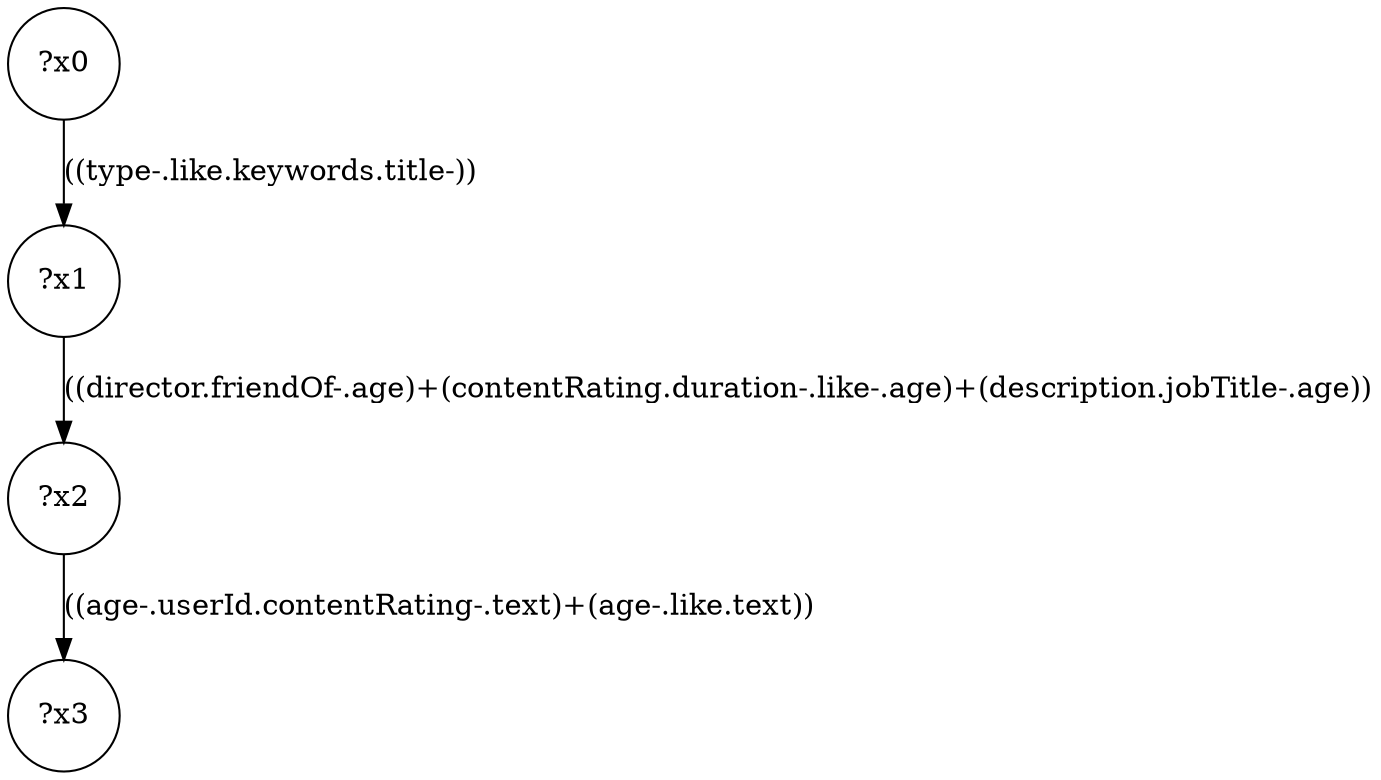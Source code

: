 digraph g {
	x0 [shape=circle, label="?x0"];
	x1 [shape=circle, label="?x1"];
	x0 -> x1 [label="((type-.like.keywords.title-))"];
	x2 [shape=circle, label="?x2"];
	x1 -> x2 [label="((director.friendOf-.age)+(contentRating.duration-.like-.age)+(description.jobTitle-.age))"];
	x3 [shape=circle, label="?x3"];
	x2 -> x3 [label="((age-.userId.contentRating-.text)+(age-.like.text))"];
}
